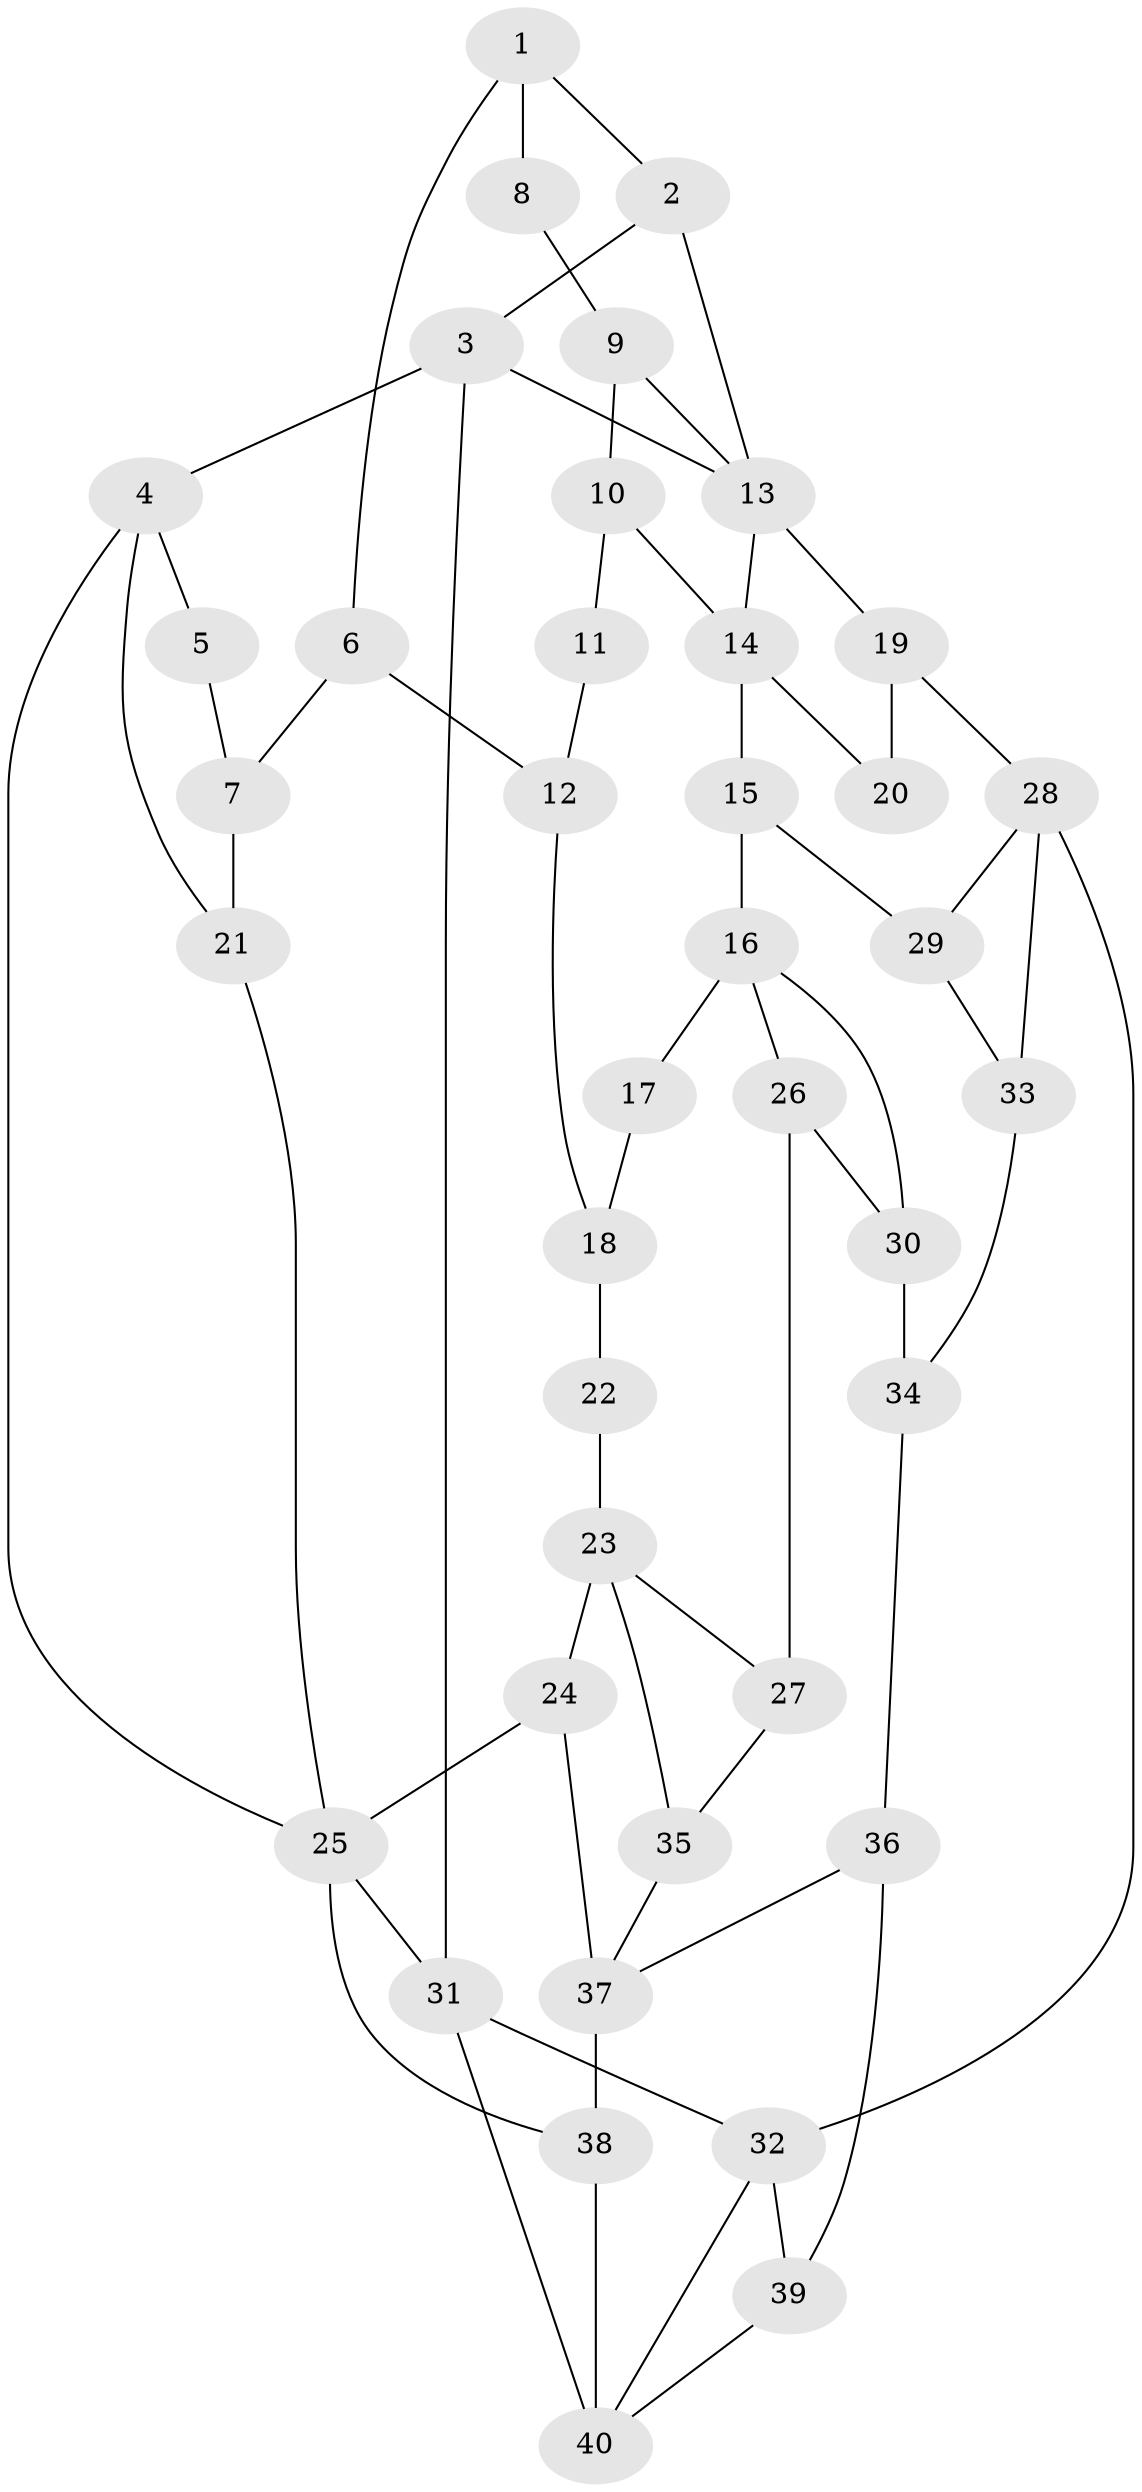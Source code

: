 // original degree distribution, {3: 0.025, 4: 0.2375, 5: 0.525, 6: 0.2125}
// Generated by graph-tools (version 1.1) at 2025/38/03/09/25 02:38:35]
// undirected, 40 vertices, 64 edges
graph export_dot {
graph [start="1"]
  node [color=gray90,style=filled];
  1;
  2;
  3;
  4;
  5;
  6;
  7;
  8;
  9;
  10;
  11;
  12;
  13;
  14;
  15;
  16;
  17;
  18;
  19;
  20;
  21;
  22;
  23;
  24;
  25;
  26;
  27;
  28;
  29;
  30;
  31;
  32;
  33;
  34;
  35;
  36;
  37;
  38;
  39;
  40;
  1 -- 2 [weight=1.0];
  1 -- 6 [weight=1.0];
  1 -- 8 [weight=2.0];
  2 -- 3 [weight=1.0];
  2 -- 13 [weight=1.0];
  3 -- 4 [weight=1.0];
  3 -- 13 [weight=1.0];
  3 -- 31 [weight=1.0];
  4 -- 5 [weight=1.0];
  4 -- 21 [weight=1.0];
  4 -- 25 [weight=1.0];
  5 -- 7 [weight=1.0];
  6 -- 7 [weight=1.0];
  6 -- 12 [weight=1.0];
  7 -- 21 [weight=1.0];
  8 -- 9 [weight=1.0];
  9 -- 10 [weight=2.0];
  9 -- 13 [weight=1.0];
  10 -- 11 [weight=2.0];
  10 -- 14 [weight=2.0];
  11 -- 12 [weight=1.0];
  12 -- 18 [weight=1.0];
  13 -- 14 [weight=1.0];
  13 -- 19 [weight=2.0];
  14 -- 15 [weight=2.0];
  14 -- 20 [weight=1.0];
  15 -- 16 [weight=2.0];
  15 -- 29 [weight=1.0];
  16 -- 17 [weight=2.0];
  16 -- 26 [weight=1.0];
  16 -- 30 [weight=1.0];
  17 -- 18 [weight=1.0];
  18 -- 22 [weight=1.0];
  19 -- 20 [weight=2.0];
  19 -- 28 [weight=2.0];
  21 -- 25 [weight=1.0];
  22 -- 23 [weight=2.0];
  23 -- 24 [weight=2.0];
  23 -- 27 [weight=1.0];
  23 -- 35 [weight=1.0];
  24 -- 25 [weight=1.0];
  24 -- 37 [weight=1.0];
  25 -- 31 [weight=1.0];
  25 -- 38 [weight=2.0];
  26 -- 27 [weight=1.0];
  26 -- 30 [weight=1.0];
  27 -- 35 [weight=1.0];
  28 -- 29 [weight=1.0];
  28 -- 32 [weight=2.0];
  28 -- 33 [weight=1.0];
  29 -- 33 [weight=1.0];
  30 -- 34 [weight=1.0];
  31 -- 32 [weight=1.0];
  31 -- 40 [weight=1.0];
  32 -- 39 [weight=1.0];
  32 -- 40 [weight=1.0];
  33 -- 34 [weight=1.0];
  34 -- 36 [weight=1.0];
  35 -- 37 [weight=1.0];
  36 -- 37 [weight=1.0];
  36 -- 39 [weight=1.0];
  37 -- 38 [weight=2.0];
  38 -- 40 [weight=2.0];
  39 -- 40 [weight=1.0];
}
